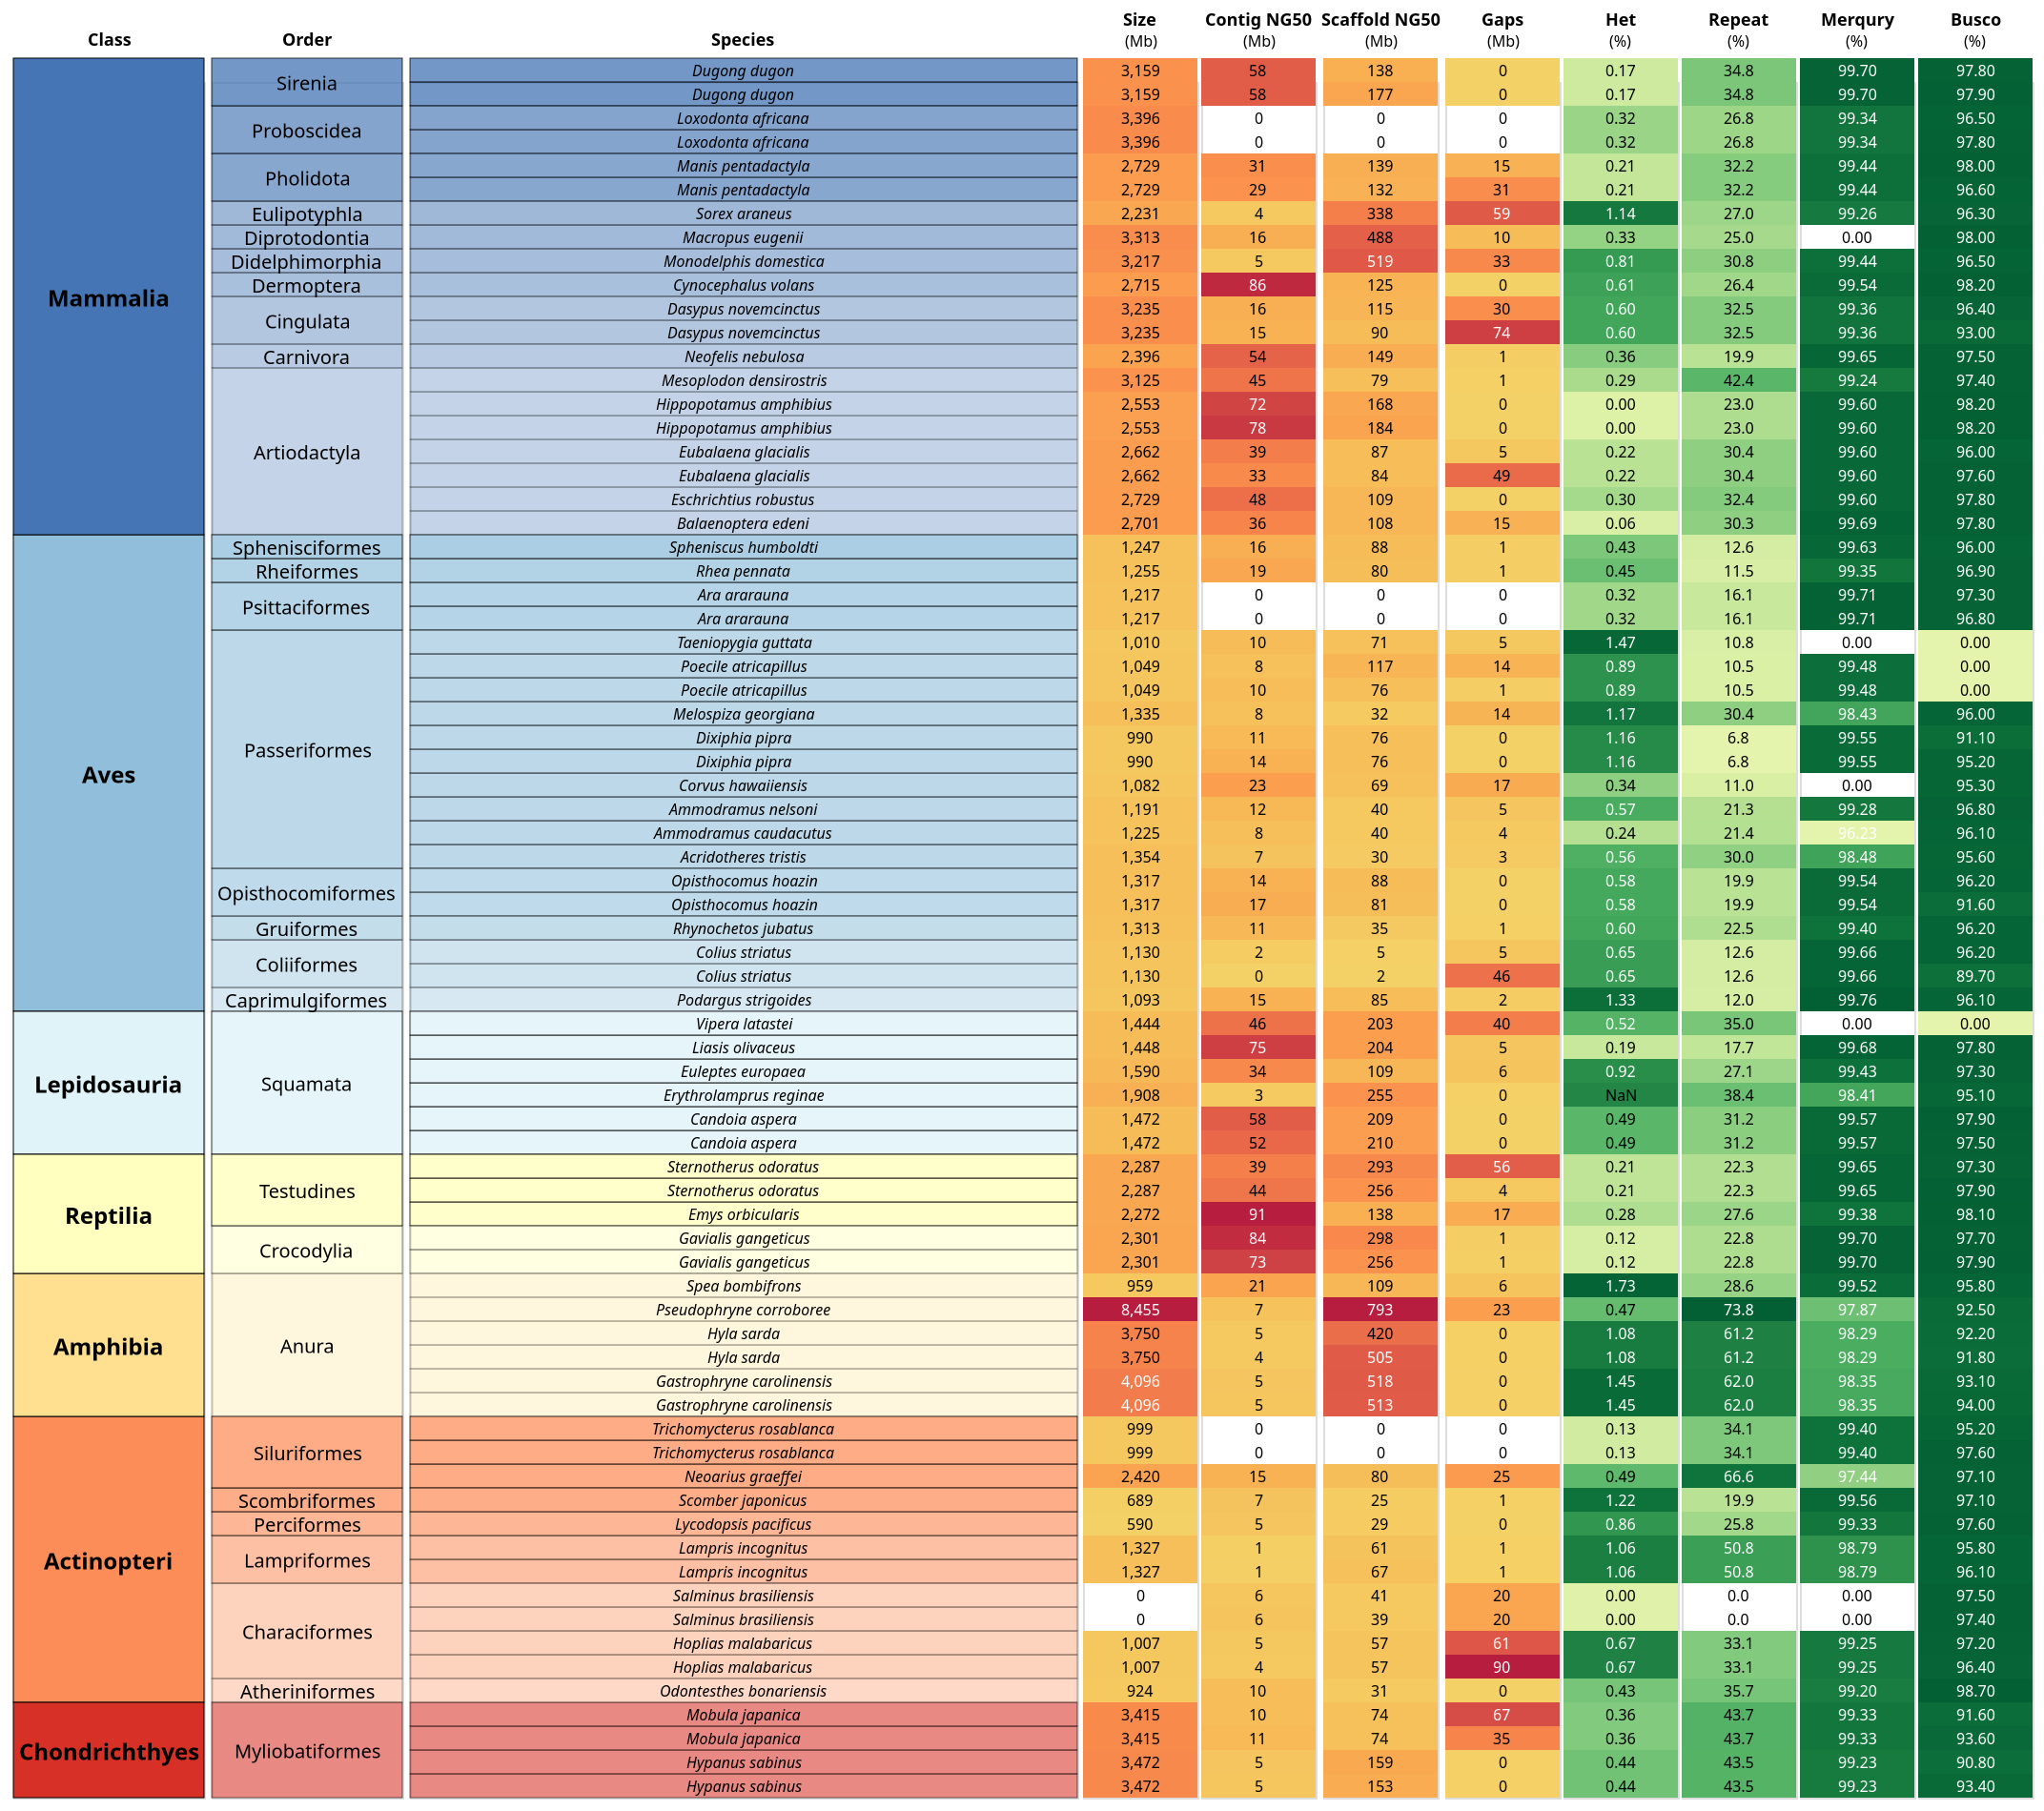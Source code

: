 {"config": {"view": {"continuousWidth": 400, "continuousHeight": 300}, "concat": {"spacing": 0}, "title": {"fontSize": 9, "subtitleFontSize": 8}}, "hconcat": [{"layer": [{"mark": {"type": "rect", "opacity": 1, "stroke": "black", "strokeWidth": 0.5}, "encoding": {"color": {"field": "class_", "legend": null, "scale": {"domain": ["Chondrichthyes", "Actinopteri", "Amphibia", "Reptilia", "Lepidosauria", "Aves", "Mammalia"], "range": ["#d73027", "#fc8d59", "#fee090", "#ffffbf", "#e0f3f8", "#91bfdb", "#4575b4"]}, "type": "nominal"}, "y": {"axis": null, "field": "mn", "scale": {"domain": [0, 72], "nice": false}, "type": "quantitative"}, "y2": {"field": "mx"}}, "height": 900, "title": "Class", "width": 100}, {"mark": {"type": "text", "align": "center", "baseline": "middle", "color": "black", "dy": -5, "fontSize": 12, "fontWeight": "bold"}, "encoding": {"color": {"value": "black"}, "href": {"field": "link", "type": "nominal"}, "text": {"field": "class_", "type": "nominal"}, "y": {"field": "mid", "type": "quantitative"}, "y2": {"field": "mx"}}, "height": 900, "title": "Class", "transform": [{"calculate": "('https://www.google.com/search?q=' + datum.class_)", "as": "link"}], "width": 100}], "data": {"name": "data-b718130dd25c796f92203ad038ae0a6a"}}, {"layer": [{"mark": {"type": "rect", "opacity": 1, "stroke": "black", "strokeWidth": 0.5}, "encoding": {"color": {"field": "class_", "legend": null, "scale": {"domain": ["Chondrichthyes", "Actinopteri", "Amphibia", "Reptilia", "Lepidosauria", "Aves", "Mammalia"], "range": ["#d73027", "#fc8d59", "#fee090", "#ffffbf", "#e0f3f8", "#91bfdb", "#4575b4"]}, "type": "nominal"}, "opacity": {"field": "order", "legend": null, "type": "nominal"}, "y": {"axis": null, "field": "mn", "scale": {"domain": [0, 72], "nice": false}, "type": "quantitative"}, "y2": {"field": "mx"}}, "height": 900, "title": "Order", "width": 100}, {"mark": {"type": "text", "align": "center", "baseline": "middle", "color": "black", "dy": -5, "fontSize": 10}, "encoding": {"color": {"value": "black"}, "href": {"field": "link", "type": "nominal"}, "opacity": {"value": 1}, "text": {"field": "order", "type": "nominal"}, "y": {"field": "mid", "type": "quantitative"}, "y2": {"field": "mx"}}, "height": 900, "title": "Order", "transform": [{"calculate": "('https://www.google.com/search?q=' + datum.order)", "as": "link"}], "width": 100}], "data": {"name": "data-6fca83ff158e93152da01a2fca35d624"}}, {"layer": [{"mark": {"type": "rect", "opacity": 1, "stroke": "black", "strokeWidth": 0.5}, "encoding": {"color": {"field": "class_", "legend": null, "scale": {"domain": ["Chondrichthyes", "Actinopteri", "Amphibia", "Reptilia", "Lepidosauria", "Aves", "Mammalia"], "range": ["#d73027", "#fc8d59", "#fee090", "#ffffbf", "#e0f3f8", "#91bfdb", "#4575b4"]}, "type": "nominal"}, "opacity": {"field": "order", "legend": null, "type": "nominal"}, "y": {"axis": null, "field": "mn", "scale": {"domain": [0, 72], "nice": false}, "type": "quantitative"}, "y2": {"field": "mx"}}, "height": 900, "title": "Species", "width": 350}, {"mark": {"type": "text", "align": "center", "baseline": "middle", "color": "black", "dy": -5, "fontSize": 8, "fontStyle": "italic"}, "encoding": {"color": {"condition": {"value": "black", "test": "(datum['class_'] === 'Mammalia')"}, "value": "black"}, "href": {"field": "link", "type": "nominal"}, "opacity": {"value": 1}, "text": {"field": "species", "type": "nominal"}, "y": {"field": "mid", "type": "quantitative"}, "y2": {"field": "mx"}}, "height": 900, "title": "Species", "transform": [{"calculate": "('https://genomeark.github.io/genomeark-all/' + datum.sp)", "as": "link"}], "width": 350}], "data": {"name": "data-69f21ab1ee260f6fad2a5fa026a256e2"}}, {"hconcat": [{"layer": [{"mark": "rect", "encoding": {"color": {"field": "size", "legend": null, "scale": {"scheme": "goldred"}, "type": "quantitative"}, "y": {"axis": null, "field": "mn", "scale": {"domain": [0, 72], "nice": false}, "type": "quantitative"}, "y2": {"field": "mx"}}, "height": 900, "title": {"text": "Size", "subtitle": "(Mb)"}, "width": 60}, {"mark": {"type": "text", "align": "center", "baseline": "middle", "color": "black", "dy": -5, "fontSize": 8}, "encoding": {"color": {"condition": {"value": "white", "test": "(datum['size'] > 4000)"}, "value": "black"}, "opacity": {"value": 1}, "text": {"field": "size", "format": ",.0f", "type": "quantitative"}, "y": {"field": "mn", "type": "quantitative"}, "y2": {"field": "mx"}}, "height": 900, "title": {"text": "Size", "subtitle": "(Mb)"}, "width": 60}]}, {"layer": [{"mark": "rect", "encoding": {"color": {"field": "c_ng50", "legend": null, "scale": {"scheme": "goldred"}, "type": "quantitative"}, "y": {"axis": null, "field": "mn", "scale": {"domain": [0, 72], "nice": false}, "type": "quantitative"}, "y2": {"field": "mx"}}, "height": 900, "title": {"text": "Contig NG50", "subtitle": "(Mb)"}, "width": 60}, {"mark": {"type": "text", "align": "center", "baseline": "middle", "color": "black", "dy": -5, "fontSize": 8}, "encoding": {"color": {"condition": {"value": "white", "test": "(datum['c_ng50'] > 60)"}, "value": "black"}, "opacity": {"value": 1}, "text": {"field": "c_ng50", "format": ",.0f", "type": "quantitative"}, "y": {"field": "mn", "type": "quantitative"}, "y2": {"field": "mx"}}, "height": 900, "title": {"text": "Contig NG50", "subtitle": "(Mb)"}, "width": 60}]}, {"layer": [{"mark": "rect", "encoding": {"color": {"field": "s_ng50", "legend": null, "scale": {"scheme": "goldred"}, "type": "quantitative"}, "y": {"axis": null, "field": "mn", "scale": {"domain": [0, 72], "nice": false}, "type": "quantitative"}, "y2": {"field": "mx"}}, "height": 900, "title": {"text": "Scaffold NG50", "subtitle": "(Mb)"}, "width": 60}, {"mark": {"type": "text", "align": "center", "baseline": "middle", "color": "black", "dy": -5, "fontSize": 8}, "encoding": {"color": {"condition": {"value": "white", "test": "(datum['s_ng50'] > 500)"}, "value": "black"}, "opacity": {"value": 1}, "text": {"field": "s_ng50", "format": ",.0f", "type": "quantitative"}, "y": {"field": "mn", "type": "quantitative"}, "y2": {"field": "mx"}}, "height": 900, "title": {"text": "Scaffold NG50", "subtitle": "(Mb)"}, "width": 60}]}, {"layer": [{"mark": "rect", "encoding": {"color": {"field": "sGap", "legend": null, "scale": {"scheme": "goldred"}, "type": "quantitative"}, "y": {"axis": null, "field": "mn", "scale": {"domain": [0, 72], "nice": false}, "type": "quantitative"}, "y2": {"field": "mx"}}, "height": 900, "title": {"text": "Gaps", "subtitle": "(Mb)"}, "width": 60}, {"mark": {"type": "text", "align": "center", "baseline": "middle", "color": "black", "dy": -5, "fontSize": 8}, "encoding": {"color": {"condition": {"value": "white", "test": "(datum['sGap'] > 50)"}, "value": "black"}, "opacity": {"value": 1}, "text": {"field": "sGap", "format": ",.0f", "type": "quantitative"}, "y": {"field": "mn", "type": "quantitative"}, "y2": {"field": "mx"}}, "height": 900, "title": {"text": "Gaps", "subtitle": "(Mb)"}, "width": 60}]}, {"layer": [{"mark": "rect", "encoding": {"color": {"field": "het", "legend": null, "scale": {"scheme": "yellowgreen"}, "type": "nominal"}, "y": {"axis": null, "field": "mn", "scale": {"domain": [0, 72], "nice": false}, "type": "quantitative"}, "y2": {"field": "mx"}}, "height": 900, "title": {"text": "Het", "subtitle": "(%)"}, "width": 60}, {"mark": {"type": "text", "align": "center", "baseline": "middle", "color": "black", "dy": -5, "fontSize": 8}, "encoding": {"color": {"condition": {"value": "white", "test": "(datum['het'] > 0.5)"}, "value": "black"}, "opacity": {"value": 1}, "text": {"field": "het", "format": ",.2f", "type": "nominal"}, "y": {"field": "mn", "type": "quantitative"}, "y2": {"field": "mx"}}, "height": 900, "title": {"text": "Het", "subtitle": "(%)"}, "width": 60}]}, {"layer": [{"mark": "rect", "encoding": {"color": {"field": "rep", "legend": null, "scale": {"scheme": "yellowgreen"}, "type": "quantitative"}, "y": {"axis": null, "field": "mn", "scale": {"domain": [0, 72], "nice": false}, "type": "quantitative"}, "y2": {"field": "mx"}}, "height": 900, "title": {"text": "Repeat", "subtitle": "(%)"}, "width": 60}, {"mark": {"type": "text", "align": "center", "baseline": "middle", "color": "black", "dy": -5, "fontSize": 8}, "encoding": {"color": {"condition": {"value": "white", "test": "(datum['rep'] > 50)"}, "value": "black"}, "opacity": {"value": 1}, "text": {"field": "rep", "format": ",.1f", "type": "quantitative"}, "y": {"field": "mn", "type": "quantitative"}, "y2": {"field": "mx"}}, "height": 900, "title": {"text": "Repeat", "subtitle": "(%)"}, "width": 60}]}, {"layer": [{"mark": "rect", "encoding": {"color": {"field": "merqComp", "legend": null, "scale": {"scheme": "yellowgreen"}, "type": "quantitative"}, "y": {"axis": null, "field": "mn", "scale": {"domain": [0, 72], "nice": false}, "type": "quantitative"}, "y2": {"field": "mx"}}, "height": 900, "title": {"text": "Merqury", "subtitle": "(%)"}, "width": 60}, {"mark": {"type": "text", "align": "center", "baseline": "middle", "color": "black", "dy": -5, "fontSize": 8}, "encoding": {"color": {"condition": {"value": "white", "test": "(datum['merqComp'] > 50)"}, "value": "black"}, "opacity": {"value": 1}, "text": {"field": "merqComp", "format": ",.2f", "type": "quantitative"}, "y": {"field": "mn", "type": "quantitative"}, "y2": {"field": "mx"}}, "height": 900, "title": {"text": "Merqury", "subtitle": "(%)"}, "width": 60}]}, {"layer": [{"mark": "rect", "encoding": {"color": {"field": "buscoComp", "legend": null, "scale": {"scheme": "yellowgreen"}, "type": "quantitative"}, "y": {"axis": null, "field": "mn", "scale": {"domain": [0, 72], "nice": false}, "type": "quantitative"}, "y2": {"field": "mx"}}, "height": 900, "title": {"text": "Busco", "subtitle": "(%)"}, "width": 60}, {"mark": {"type": "text", "align": "center", "baseline": "middle", "color": "black", "dy": -5, "fontSize": 8}, "encoding": {"color": {"condition": {"value": "white", "test": "(datum['buscoComp'] > 50)"}, "value": "black"}, "opacity": {"value": 1}, "text": {"field": "buscoComp", "format": ",.2f", "type": "quantitative"}, "y": {"field": "mn", "type": "quantitative"}, "y2": {"field": "mx"}}, "height": 900, "title": {"text": "Busco", "subtitle": "(%)"}, "width": 60}]}], "data": {"name": "data-69f21ab1ee260f6fad2a5fa026a256e2"}}], "$schema": "https://vega.github.io/schema/vega-lite/v4.17.0.json", "datasets": {"data-b718130dd25c796f92203ad038ae0a6a": [{"class_": "Actinopteri", "mn": 4, "mx": 16, "mid": 9.5}, {"class_": "Amphibia", "mn": 16, "mx": 22, "mid": 18.5}, {"class_": "Aves", "mn": 33, "mx": 53, "mid": 42.5}, {"class_": "Chondrichthyes", "mn": 0, "mx": 4, "mid": 1.5}, {"class_": "Lepidosauria", "mn": 27, "mx": 33, "mid": 29.5}, {"class_": "Mammalia", "mn": 53, "mx": 73, "mid": 62.5}, {"class_": "Reptilia", "mn": 22, "mx": 27, "mid": 24.0}], "data-6fca83ff158e93152da01a2fca35d624": [{"order": "Anura", "mn": 16, "mx": 22, "mid": 18.5, "class_": "Amphibia"}, {"order": "Artiodactyla", "mn": 53, "mx": 60, "mid": 56.0, "class_": "Mammalia"}, {"order": "Atheriniformes", "mn": 4, "mx": 5, "mid": 4.0, "class_": "Actinopteri"}, {"order": "Caprimulgiformes", "mn": 33, "mx": 34, "mid": 33.0, "class_": "Aves"}, {"order": "Carnivora", "mn": 60, "mx": 61, "mid": 60.0, "class_": "Mammalia"}, {"order": "Characiformes", "mn": 5, "mx": 9, "mid": 6.5, "class_": "Actinopteri"}, {"order": "Cingulata", "mn": 61, "mx": 63, "mid": 61.5, "class_": "Mammalia"}, {"order": "Coliiformes", "mn": 34, "mx": 36, "mid": 34.5, "class_": "Aves"}, {"order": "Crocodylia", "mn": 22, "mx": 24, "mid": 22.5, "class_": "Reptilia"}, {"order": "Dermoptera", "mn": 63, "mx": 64, "mid": 63.0, "class_": "Mammalia"}, {"order": "Didelphimorphia", "mn": 64, "mx": 65, "mid": 64.0, "class_": "Mammalia"}, {"order": "Diprotodontia", "mn": 65, "mx": 66, "mid": 65.0, "class_": "Mammalia"}, {"order": "Eulipotyphla", "mn": 66, "mx": 67, "mid": 66.0, "class_": "Mammalia"}, {"order": "Gruiformes", "mn": 36, "mx": 37, "mid": 36.0, "class_": "Aves"}, {"order": "Lampriformes", "mn": 9, "mx": 11, "mid": 9.5, "class_": "Actinopteri"}, {"order": "Myliobatiformes", "mn": 0, "mx": 4, "mid": 1.5, "class_": "Chondrichthyes"}, {"order": "Opisthocomiformes", "mn": 37, "mx": 39, "mid": 37.5, "class_": "Aves"}, {"order": "Passeriformes", "mn": 39, "mx": 49, "mid": 43.5, "class_": "Aves"}, {"order": "Perciformes", "mn": 11, "mx": 12, "mid": 11.0, "class_": "Actinopteri"}, {"order": "Pholidota", "mn": 67, "mx": 69, "mid": 67.5, "class_": "Mammalia"}, {"order": "Proboscidea", "mn": 69, "mx": 71, "mid": 69.5, "class_": "Mammalia"}, {"order": "Psittaciformes", "mn": 49, "mx": 51, "mid": 49.5, "class_": "Aves"}, {"order": "Rheiformes", "mn": 51, "mx": 52, "mid": 51.0, "class_": "Aves"}, {"order": "Scombriformes", "mn": 12, "mx": 13, "mid": 12.0, "class_": "Actinopteri"}, {"order": "Siluriformes", "mn": 13, "mx": 16, "mid": 14.0, "class_": "Actinopteri"}, {"order": "Sirenia", "mn": 71, "mx": 73, "mid": 71.5, "class_": "Mammalia"}, {"order": "Sphenisciformes", "mn": 52, "mx": 53, "mid": 52.0, "class_": "Aves"}, {"order": "Squamata", "mn": 27, "mx": 33, "mid": 29.5, "class_": "Lepidosauria"}, {"order": "Testudines", "mn": 24, "mx": 27, "mid": 25.0, "class_": "Reptilia"}], "data-69f21ab1ee260f6fad2a5fa026a256e2": [{"NCBI Species": "Acridotheres tristis", "Assembly version": "hap1", "sp": "Acridotheres_tristis", "mn": 39, "mx": 40, "mid": 39.0, "species": "Acridotheres tristis", "class_": "Aves", "order": "Passeriformes", "size": 1354.313347, "het": 0.558, "rep": 30.0, "s_ng50": 29.697385, "c_ng50": 6.53036, "sGap": 3.114772, "merqComp": 98.4755, "buscoComp": 95.6}, {"NCBI Species": "Ammodramus caudacutus", "Assembly version": "hap1", "sp": "Ammodramus_caudacutus", "mn": 40, "mx": 41, "mid": 40.0, "species": "Ammodramus caudacutus", "class_": "Aves", "order": "Passeriformes", "size": 1225.461744, "het": 0.236, "rep": 21.4, "s_ng50": 39.973966, "c_ng50": 8.43839, "sGap": 4.089548, "merqComp": 96.2272, "buscoComp": 96.1}, {"NCBI Species": "Ammodramus nelsoni", "Assembly version": "hap1", "sp": "Ammospiza_nelsoni", "mn": 41, "mx": 42, "mid": 41.0, "species": "Ammodramus nelsoni", "class_": "Aves", "order": "Passeriformes", "size": 1190.976425, "het": 0.571, "rep": 21.3, "s_ng50": 40.15902, "c_ng50": 12.036358, "sGap": 5.142283, "merqComp": 99.2819, "buscoComp": 96.8}, {"NCBI Species": "Ara ararauna", "Assembly version": "hap1", "sp": "Ara_ararauna", "mn": 49, "mx": 50, "mid": 49.0, "species": "Ara ararauna", "class_": "Aves", "order": "Psittaciformes", "size": 1216.579398, "het": 0.316, "rep": 16.1, "s_ng50": null, "c_ng50": null, "sGap": null, "merqComp": 99.7124, "buscoComp": 96.8}, {"NCBI Species": "Ara ararauna", "Assembly version": "hap2", "sp": "Ara_ararauna", "mn": 50, "mx": 51, "mid": 50.0, "species": "Ara ararauna", "class_": "Aves", "order": "Psittaciformes", "size": 1216.579398, "het": 0.316, "rep": 16.1, "s_ng50": null, "c_ng50": null, "sGap": null, "merqComp": 99.7124, "buscoComp": 97.3}, {"NCBI Species": "Balaenoptera edeni", "Assembly version": "hap2", "sp": "Balaenoptera_ricei", "mn": 53, "mx": 54, "mid": 53.0, "species": "Balaenoptera edeni", "class_": "Mammalia", "order": "Artiodactyla", "size": 2700.742385, "het": 0.0628, "rep": 30.3, "s_ng50": 108.195663, "c_ng50": 35.550969, "sGap": 14.987903, "merqComp": 99.6886, "buscoComp": 97.8}, {"NCBI Species": "Candoia aspera", "Assembly version": "hap1", "sp": "Candoia_aspera", "mn": 27, "mx": 28, "mid": 27.0, "species": "Candoia aspera", "class_": "Lepidosauria", "order": "Squamata", "size": 1472.456021, "het": 0.491, "rep": 31.2, "s_ng50": 209.78444, "c_ng50": 51.781456, "sGap": 0.0198, "merqComp": 99.5667, "buscoComp": 97.5}, {"NCBI Species": "Candoia aspera", "Assembly version": "hap2", "sp": "Candoia_aspera", "mn": 28, "mx": 29, "mid": 28.0, "species": "Candoia aspera", "class_": "Lepidosauria", "order": "Squamata", "size": 1472.456021, "het": 0.491, "rep": 31.2, "s_ng50": 209.252319, "c_ng50": 57.569195, "sGap": 0.0188, "merqComp": 99.5667, "buscoComp": 97.9}, {"NCBI Species": "Colius striatus", "Assembly version": "hap1", "sp": "Colius_striatus", "mn": 34, "mx": 35, "mid": 34.0, "species": "Colius striatus", "class_": "Aves", "order": "Coliiformes", "size": 1130.197506, "het": 0.646, "rep": 12.6, "s_ng50": 2.465505, "c_ng50": 0.0, "sGap": 46.183434, "merqComp": 99.6648, "buscoComp": 89.7}, {"NCBI Species": "Colius striatus", "Assembly version": "hap2", "sp": "Colius_striatus", "mn": 35, "mx": 36, "mid": 35.0, "species": "Colius striatus", "class_": "Aves", "order": "Coliiformes", "size": 1130.197506, "het": 0.646, "rep": 12.6, "s_ng50": 5.445007, "c_ng50": 2.47792, "sGap": 5.486305, "merqComp": 99.6648, "buscoComp": 96.2}, {"NCBI Species": "Corvus hawaiiensis", "Assembly version": "hap1", "sp": "Corvus_hawaiiensis", "mn": 42, "mx": 43, "mid": 42.0, "species": "Corvus hawaiiensis", "class_": "Aves", "order": "Passeriformes", "size": 1081.864808, "het": 0.34399, "rep": 10.9934, "s_ng50": 68.800448, "c_ng50": 23.113903, "sGap": 17.498309, "merqComp": null, "buscoComp": 95.3}, {"NCBI Species": "Cynocephalus volans", "Assembly version": "hap1", "sp": "Cynocephalus_volans", "mn": 63, "mx": 64, "mid": 63.0, "species": "Cynocephalus volans", "class_": "Mammalia", "order": "Dermoptera", "size": 2715.040762, "het": 0.611, "rep": 26.4, "s_ng50": 124.894351, "c_ng50": 85.957123, "sGap": 0.017, "merqComp": 99.5442, "buscoComp": 98.2}, {"NCBI Species": "Dasypus novemcinctus", "Assembly version": "hap1", "sp": "Dasypus_novemcinctus", "mn": 61, "mx": 62, "mid": 61.0, "species": "Dasypus novemcinctus", "class_": "Mammalia", "order": "Cingulata", "size": 3235.269131, "het": 0.602, "rep": 32.5, "s_ng50": 89.685286, "c_ng50": 14.5185, "sGap": 73.679866, "merqComp": 99.3557, "buscoComp": 93.0}, {"NCBI Species": "Dasypus novemcinctus", "Assembly version": "hap2", "sp": "Dasypus_novemcinctus", "mn": 62, "mx": 63, "mid": 62.0, "species": "Dasypus novemcinctus", "class_": "Mammalia", "order": "Cingulata", "size": 3235.269131, "het": 0.602, "rep": 32.5, "s_ng50": 115.106639, "c_ng50": 15.877795, "sGap": 30.434832, "merqComp": 99.3557, "buscoComp": 96.4}, {"NCBI Species": "Dixiphia pipra", "Assembly version": "hap1", "sp": "Dixiphia_pipra", "mn": 43, "mx": 44, "mid": 43.0, "species": "Dixiphia pipra", "class_": "Aves", "order": "Passeriformes", "size": 989.883326, "het": 1.16, "rep": 6.8, "s_ng50": 75.758576, "c_ng50": 14.46418, "sGap": 0.0534, "merqComp": 99.5519, "buscoComp": 95.2}, {"NCBI Species": "Dixiphia pipra", "Assembly version": "hap2", "sp": "Dixiphia_pipra", "mn": 44, "mx": 45, "mid": 44.0, "species": "Dixiphia pipra", "class_": "Aves", "order": "Passeriformes", "size": 989.883326, "het": 1.16, "rep": 6.8, "s_ng50": 75.60774, "c_ng50": 11.166331, "sGap": 0.0614, "merqComp": 99.5519, "buscoComp": 91.1}, {"NCBI Species": "Dugong dugon", "Assembly version": "hap1", "sp": "Dugong_dugon", "mn": 71, "mx": 72, "mid": 71.0, "species": "Dugong dugon", "class_": "Mammalia", "order": "Sirenia", "size": 3158.605109, "het": 0.17, "rep": 34.8, "s_ng50": 177.379183, "c_ng50": 57.632671, "sGap": 0.0158, "merqComp": 99.7025, "buscoComp": 97.9}, {"NCBI Species": "Dugong dugon", "Assembly version": "hap2", "sp": "Dugong_dugon", "mn": 72, "mx": 73, "mid": 72.0, "species": "Dugong dugon", "class_": "Mammalia", "order": "Sirenia", "size": 3158.605109, "het": 0.17, "rep": 34.8, "s_ng50": 138.031769, "c_ng50": 57.883746, "sGap": 0.0176, "merqComp": 99.7025, "buscoComp": 97.8}, {"NCBI Species": "Emys orbicularis", "Assembly version": "hap1", "sp": "Emys_orbicularis", "mn": 24, "mx": 25, "mid": 24.0, "species": "Emys orbicularis", "class_": "Reptilia", "order": "Testudines", "size": 2271.648625, "het": 0.279, "rep": 27.6, "s_ng50": 137.743343, "c_ng50": 91.255289, "sGap": 16.997162, "merqComp": 99.3827, "buscoComp": 98.1}, {"NCBI Species": "Erythrolamprus reginae", "Assembly version": "hap2", "sp": "Erythrolamprus_reginae", "mn": 29, "mx": 30, "mid": 29.0, "species": "Erythrolamprus reginae", "class_": "Lepidosauria", "order": "Squamata", "size": 1908.066061, "het": "3.74,0.422", "rep": 38.4, "s_ng50": 255.449344, "c_ng50": 3.202651, "sGap": 0.268, "merqComp": 98.4141, "buscoComp": 95.1}, {"NCBI Species": "Eschrichtius robustus", "Assembly version": "hap1", "sp": "Eschrichtius_robustus", "mn": 54, "mx": 55, "mid": 54.0, "species": "Eschrichtius robustus", "class_": "Mammalia", "order": "Artiodactyla", "size": 2729.218268, "het": 0.3008, "rep": 32.4, "s_ng50": 108.759401, "c_ng50": 47.844248, "sGap": 0.0124, "merqComp": 99.5986, "buscoComp": 97.8}, {"NCBI Species": "Eubalaena glacialis", "Assembly version": "hap1", "sp": "Eubalaena_glacialis", "mn": 55, "mx": 56, "mid": 55.0, "species": "Eubalaena glacialis", "class_": "Mammalia", "order": "Artiodactyla", "size": 2661.810066, "het": 0.222, "rep": 30.4, "s_ng50": 84.363911, "c_ng50": 33.139823, "sGap": 49.090235, "merqComp": 99.5983, "buscoComp": 97.6}, {"NCBI Species": "Eubalaena glacialis", "Assembly version": "hap2", "sp": "Eubalaena_glacialis", "mn": 56, "mx": 57, "mid": 56.0, "species": "Eubalaena glacialis", "class_": "Mammalia", "order": "Artiodactyla", "size": 2661.810066, "het": 0.222, "rep": 30.4, "s_ng50": 86.797429, "c_ng50": 39.169611, "sGap": 4.807717, "merqComp": 99.5983, "buscoComp": 96.0}, {"NCBI Species": "Euleptes europaea", "Assembly version": "hap2", "sp": "Euleptes_europaea", "mn": 30, "mx": 31, "mid": 30.0, "species": "Euleptes europaea", "class_": "Lepidosauria", "order": "Squamata", "size": 1589.842322, "het": 0.916, "rep": 27.1, "s_ng50": 109.232959, "c_ng50": 33.587463, "sGap": 6.250745, "merqComp": 99.4297, "buscoComp": 97.3}, {"NCBI Species": "Gastrophryne carolinensis", "Assembly version": "hap1", "sp": "Gastrophryne_carolinensis", "mn": 16, "mx": 17, "mid": 16.0, "species": "Gastrophryne carolinensis", "class_": "Amphibia", "order": "Anura", "size": 4095.803536, "het": 1.45, "rep": 62.0, "s_ng50": 513.356448, "c_ng50": 5.281947, "sGap": 0.3246, "merqComp": 98.3472, "buscoComp": 94.0}, {"NCBI Species": "Gastrophryne carolinensis", "Assembly version": "hap2", "sp": "Gastrophryne_carolinensis", "mn": 17, "mx": 18, "mid": 17.0, "species": "Gastrophryne carolinensis", "class_": "Amphibia", "order": "Anura", "size": 4095.803536, "het": 1.45, "rep": 62.0, "s_ng50": 517.518214, "c_ng50": 5.065, "sGap": 0.3278, "merqComp": 98.3472, "buscoComp": 93.1}, {"NCBI Species": "Gavialis gangeticus", "Assembly version": "hap1", "sp": "Gavialis_gangeticus", "mn": 22, "mx": 23, "mid": 22.0, "species": "Gavialis gangeticus", "class_": "Reptilia", "order": "Crocodylia", "size": 2301.125167, "het": 0.115, "rep": 22.8, "s_ng50": 255.848931, "c_ng50": 73.46118, "sGap": 1.123892, "merqComp": 99.6993, "buscoComp": 97.9}, {"NCBI Species": "Gavialis gangeticus", "Assembly version": "hap2", "sp": "Gavialis_gangeticus", "mn": 23, "mx": 24, "mid": 23.0, "species": "Gavialis gangeticus", "class_": "Reptilia", "order": "Crocodylia", "size": 2301.125167, "het": 0.115, "rep": 22.8, "s_ng50": 298.315767, "c_ng50": 84.23512, "sGap": 1.257318, "merqComp": 99.6993, "buscoComp": 97.7}, {"NCBI Species": "Hippopotamus amphibius", "Assembly version": "hap1", "sp": "Hippopotamus_amphibius", "mn": 57, "mx": 58, "mid": 57.0, "species": "Hippopotamus amphibius", "class_": "Mammalia", "order": "Artiodactyla", "size": 2552.797209, "het": 0.001, "rep": 23.0, "s_ng50": 184.162729, "c_ng50": 77.761737, "sGap": 0.0166, "merqComp": 99.6031, "buscoComp": 98.2}, {"NCBI Species": "Hippopotamus amphibius", "Assembly version": "hap2", "sp": "Hippopotamus_amphibius", "mn": 58, "mx": 59, "mid": 58.0, "species": "Hippopotamus amphibius", "class_": "Mammalia", "order": "Artiodactyla", "size": 2552.797209, "het": 0.001, "rep": 23.0, "s_ng50": 168.269428, "c_ng50": 72.137584, "sGap": 0.0168, "merqComp": 99.6031, "buscoComp": 98.2}, {"NCBI Species": "Hoplias malabaricus", "Assembly version": "hap1", "sp": "Hoplias_malabaricus", "mn": 5, "mx": 6, "mid": 5.0, "species": "Hoplias malabaricus", "class_": "Actinopteri", "order": "Characiformes", "size": 1006.60632, "het": 0.668, "rep": 33.1, "s_ng50": 56.848262, "c_ng50": 4.154888, "sGap": 90.162902, "merqComp": 99.2539, "buscoComp": 96.4}, {"NCBI Species": "Hoplias malabaricus", "Assembly version": "hap2", "sp": "Hoplias_malabaricus", "mn": 6, "mx": 7, "mid": 6.0, "species": "Hoplias malabaricus", "class_": "Actinopteri", "order": "Characiformes", "size": 1006.60632, "het": 0.668, "rep": 33.1, "s_ng50": 57.282699, "c_ng50": 4.69629, "sGap": 61.028905, "merqComp": 99.2539, "buscoComp": 97.2}, {"NCBI Species": "Hyla sarda", "Assembly version": "hap1", "sp": "Hyla_sarda", "mn": 18, "mx": 19, "mid": 18.0, "species": "Hyla sarda", "class_": "Amphibia", "order": "Anura", "size": 3749.586442, "het": 1.08, "rep": 61.2, "s_ng50": 505.300156, "c_ng50": 4.426236, "sGap": 0.4422, "merqComp": 98.2942, "buscoComp": 91.8}, {"NCBI Species": "Hyla sarda", "Assembly version": "hap2", "sp": "Hyla_sarda", "mn": 19, "mx": 20, "mid": 19.0, "species": "Hyla sarda", "class_": "Amphibia", "order": "Anura", "size": 3749.586442, "het": 1.08, "rep": 61.2, "s_ng50": 419.944051, "c_ng50": 4.51617, "sGap": 0.4188, "merqComp": 98.2942, "buscoComp": 92.2}, {"NCBI Species": "Hypanus sabinus", "Assembly version": "hap1", "sp": "Hypanus_sabinus", "mn": 0, "mx": 1, "mid": 0.0, "species": "Hypanus sabinus", "class_": "Chondrichthyes", "order": "Myliobatiformes", "size": 3472.076753, "het": 0.441, "rep": 43.5, "s_ng50": 153.447554, "c_ng50": 5.354043, "sGap": 0.3148, "merqComp": 99.235, "buscoComp": 93.4}, {"NCBI Species": "Hypanus sabinus", "Assembly version": "hap2", "sp": "Hypanus_sabinus", "mn": 1, "mx": 2, "mid": 1.0, "species": "Hypanus sabinus", "class_": "Chondrichthyes", "order": "Myliobatiformes", "size": 3472.076753, "het": 0.441, "rep": 43.5, "s_ng50": 158.616492, "c_ng50": 5.177429, "sGap": 0.314, "merqComp": 99.235, "buscoComp": 90.8}, {"NCBI Species": "Lampris incognitus", "Assembly version": "hap1", "sp": "Lampris_incognitus", "mn": 9, "mx": 10, "mid": 9.0, "species": "Lampris incognitus", "class_": "Actinopteri", "order": "Lampriformes", "size": 1326.736238, "het": 1.06, "rep": 50.8, "s_ng50": 67.430497, "c_ng50": 1.003085, "sGap": 0.6238, "merqComp": 98.7861, "buscoComp": 96.1}, {"NCBI Species": "Lampris incognitus", "Assembly version": "hap2", "sp": "Lampris_incognitus", "mn": 10, "mx": 11, "mid": 10.0, "species": "Lampris incognitus", "class_": "Actinopteri", "order": "Lampriformes", "size": 1326.736238, "het": 1.06, "rep": 50.8, "s_ng50": 61.460152, "c_ng50": 1.086565, "sGap": 0.6098, "merqComp": 98.7861, "buscoComp": 95.8}, {"NCBI Species": "Liasis olivaceus", "Assembly version": "hap2", "sp": "Liasis_olivaceus", "mn": 31, "mx": 32, "mid": 31.0, "species": "Liasis olivaceus", "class_": "Lepidosauria", "order": "Squamata", "size": 1447.634414, "het": 0.186, "rep": 17.7, "s_ng50": 203.536677, "c_ng50": 74.672673, "sGap": 5.064312, "merqComp": 99.6849, "buscoComp": 97.8}, {"NCBI Species": "Loxodonta africana", "Assembly version": "hap1", "sp": "Loxodonta_africana", "mn": 69, "mx": 70, "mid": 69.0, "species": "Loxodonta africana", "class_": "Mammalia", "order": "Proboscidea", "size": 3396.034559, "het": 0.32, "rep": 26.8, "s_ng50": null, "c_ng50": null, "sGap": null, "merqComp": 99.3362, "buscoComp": 97.8}, {"NCBI Species": "Loxodonta africana", "Assembly version": "hap2", "sp": "Loxodonta_africana", "mn": 70, "mx": 71, "mid": 70.0, "species": "Loxodonta africana", "class_": "Mammalia", "order": "Proboscidea", "size": 3396.034559, "het": 0.32, "rep": 26.8, "s_ng50": null, "c_ng50": null, "sGap": null, "merqComp": 99.3362, "buscoComp": 96.5}, {"NCBI Species": "Lycodopsis pacificus", "Assembly version": "hap2", "sp": "Lycodopsis_pacificus", "mn": 11, "mx": 12, "mid": 11.0, "species": "Lycodopsis pacificus", "class_": "Actinopteri", "order": "Perciformes", "size": 590.402093, "het": 0.863, "rep": 25.8, "s_ng50": 28.913003, "c_ng50": 5.238746, "sGap": 0.0686, "merqComp": 99.3278, "buscoComp": 97.6}, {"NCBI Species": "Macropus eugenii", "Assembly version": "hap1", "sp": "Macropus_eugenii", "mn": 65, "mx": 66, "mid": 65.0, "species": "Macropus eugenii", "class_": "Mammalia", "order": "Diprotodontia", "size": 3312.89293, "het": 0.33294, "rep": 25.03798, "s_ng50": 488.036699, "c_ng50": 16.260088, "sGap": 10.151481, "merqComp": null, "buscoComp": 98.0}, {"NCBI Species": "Manis pentadactyla", "Assembly version": "hap1", "sp": "Manis_pentadactyla", "mn": 67, "mx": 68, "mid": 67.0, "species": "Manis pentadactyla", "class_": "Mammalia", "order": "Pholidota", "size": 2728.549055, "het": 0.212, "rep": 32.2, "s_ng50": 132.345885, "c_ng50": 28.762677, "sGap": 31.461981, "merqComp": 99.4441, "buscoComp": 96.6}, {"NCBI Species": "Manis pentadactyla", "Assembly version": "hap2", "sp": "Manis_pentadactyla", "mn": 68, "mx": 69, "mid": 68.0, "species": "Manis pentadactyla", "class_": "Mammalia", "order": "Pholidota", "size": 2728.549055, "het": 0.212, "rep": 32.2, "s_ng50": 139.388172, "c_ng50": 31.370214, "sGap": 14.873332, "merqComp": 99.4441, "buscoComp": 98.0}, {"NCBI Species": "Melospiza georgiana", "Assembly version": "hap1", "sp": "Melospiza_georgiana", "mn": 45, "mx": 46, "mid": 45.0, "species": "Melospiza georgiana", "class_": "Aves", "order": "Passeriformes", "size": 1334.824158, "het": 1.17, "rep": 30.4, "s_ng50": 32.012489, "c_ng50": 7.607103, "sGap": 13.526837, "merqComp": 98.434, "buscoComp": 96.0}, {"NCBI Species": "Mesoplodon densirostris", "Assembly version": "hap1", "sp": "Mesoplodon_densirostris", "mn": 59, "mx": 60, "mid": 59.0, "species": "Mesoplodon densirostris", "class_": "Mammalia", "order": "Artiodactyla", "size": 3125.258145, "het": 0.293, "rep": 42.4, "s_ng50": 78.67239, "c_ng50": 45.032744, "sGap": 0.693296, "merqComp": 99.2426, "buscoComp": 97.4}, {"NCBI Species": "Mobula japanica", "Assembly version": "hap1", "sp": "Mobula_giorna", "mn": 2, "mx": 3, "mid": 2.0, "species": "Mobula japanica", "class_": "Chondrichthyes", "order": "Myliobatiformes", "size": 3415.08342, "het": 0.358, "rep": 43.7, "s_ng50": 74.03082, "c_ng50": 11.133045, "sGap": 35.398234, "merqComp": 99.3293, "buscoComp": 93.6}, {"NCBI Species": "Mobula japanica", "Assembly version": "hap2", "sp": "Mobula_giorna", "mn": 3, "mx": 4, "mid": 3.0, "species": "Mobula japanica", "class_": "Chondrichthyes", "order": "Myliobatiformes", "size": 3415.08342, "het": 0.358, "rep": 43.7, "s_ng50": 73.868846, "c_ng50": 9.776081, "sGap": 66.535008, "merqComp": 99.3293, "buscoComp": 91.6}, {"NCBI Species": "Monodelphis domestica", "Assembly version": "hap1", "sp": "Monodelphis_domestica", "mn": 64, "mx": 65, "mid": 64.0, "species": "Monodelphis domestica", "class_": "Mammalia", "order": "Didelphimorphia", "size": 3216.94597, "het": 0.808, "rep": 30.8, "s_ng50": 518.588076, "c_ng50": 4.53615, "sGap": 33.385555, "merqComp": 99.4428, "buscoComp": 96.5}, {"NCBI Species": "Neoarius graeffei", "Assembly version": "hap1", "sp": "Neoarius_graeffei", "mn": 13, "mx": 14, "mid": 13.0, "species": "Neoarius graeffei", "class_": "Actinopteri", "order": "Siluriformes", "size": 2420.249501, "het": 0.489, "rep": 66.6, "s_ng50": 80.184264, "c_ng50": 14.669962, "sGap": 24.860656, "merqComp": 97.4401, "buscoComp": 97.1}, {"NCBI Species": "Neofelis nebulosa", "Assembly version": "hap1", "sp": "Neofelis_nebulosa", "mn": 60, "mx": 61, "mid": 60.0, "species": "Neofelis nebulosa", "class_": "Mammalia", "order": "Carnivora", "size": 2395.992815, "het": 0.356, "rep": 19.9, "s_ng50": 149.006193, "c_ng50": 54.293935, "sGap": 1.357852, "merqComp": 99.646, "buscoComp": 97.5}, {"NCBI Species": "Odontesthes bonariensis", "Assembly version": "hap1", "sp": "Odontesthes_bonariensis", "mn": 4, "mx": 5, "mid": 4.0, "species": "Odontesthes bonariensis", "class_": "Actinopteri", "order": "Atheriniformes", "size": 924.220623, "het": 0.433, "rep": 35.7, "s_ng50": 31.128597, "c_ng50": 9.61037, "sGap": 0.0675, "merqComp": 99.1958, "buscoComp": 98.7}, {"NCBI Species": "Opisthocomus hoazin", "Assembly version": "hap1", "sp": "Opisthocomus_hoazin", "mn": 37, "mx": 38, "mid": 37.0, "species": "Opisthocomus hoazin", "class_": "Aves", "order": "Opisthocomiformes", "size": 1316.591102, "het": 0.576, "rep": 19.9, "s_ng50": 80.946297, "c_ng50": 16.90507, "sGap": 0.039, "merqComp": 99.5423, "buscoComp": 91.6}, {"NCBI Species": "Opisthocomus hoazin", "Assembly version": "hap2", "sp": "Opisthocomus_hoazin", "mn": 38, "mx": 39, "mid": 38.0, "species": "Opisthocomus hoazin", "class_": "Aves", "order": "Opisthocomiformes", "size": 1316.591102, "het": 0.576, "rep": 19.9, "s_ng50": 88.444661, "c_ng50": 14.494732, "sGap": 0.0476, "merqComp": 99.5423, "buscoComp": 96.2}, {"NCBI Species": "Podargus strigoides", "Assembly version": "hap1", "sp": "Podargus_strigoides", "mn": 33, "mx": 34, "mid": 33.0, "species": "Podargus strigoides", "class_": "Aves", "order": "Caprimulgiformes", "size": 1092.727389, "het": 1.33, "rep": 12.0, "s_ng50": 85.230406, "c_ng50": 14.555328, "sGap": 2.220446, "merqComp": 99.7598, "buscoComp": 96.1}, {"NCBI Species": "Poecile atricapillus", "Assembly version": "hap1", "sp": "Poecile_atricapillus", "mn": 46, "mx": 47, "mid": 46.0, "species": "Poecile atricapillus", "class_": "Aves", "order": "Passeriformes", "size": 1049.274508, "het": 0.893, "rep": 10.5, "s_ng50": 76.055826, "c_ng50": 9.624478, "sGap": 1.403275, "merqComp": 99.4799, "buscoComp": 0.0}, {"NCBI Species": "Poecile atricapillus", "Assembly version": "hap2", "sp": "Poecile_atricapillus", "mn": 47, "mx": 48, "mid": 47.0, "species": "Poecile atricapillus", "class_": "Aves", "order": "Passeriformes", "size": 1049.274508, "het": 0.893, "rep": 10.5, "s_ng50": 116.828732, "c_ng50": 8.200554, "sGap": 14.000808, "merqComp": 99.4799, "buscoComp": 0.0}, {"NCBI Species": "Pseudophryne corroboree", "Assembly version": "hap2", "sp": "Pseudophryne_corroboree", "mn": 20, "mx": 21, "mid": 20.0, "species": "Pseudophryne corroboree", "class_": "Amphibia", "order": "Anura", "size": 8455.43838, "het": 0.471, "rep": 73.8, "s_ng50": 792.631323, "c_ng50": 7.166398, "sGap": 22.80747, "merqComp": 97.869, "buscoComp": 92.5}, {"NCBI Species": "Rhea pennata", "Assembly version": "hap1", "sp": "Rhea_pennata", "mn": 51, "mx": 52, "mid": 51.0, "species": "Rhea pennata", "class_": "Aves", "order": "Rheiformes", "size": 1255.251577, "het": 0.445, "rep": 11.5, "s_ng50": 79.541306, "c_ng50": 19.335416, "sGap": 1.447586, "merqComp": 99.3512, "buscoComp": 96.9}, {"NCBI Species": "Rhynochetos jubatus", "Assembly version": "hap1", "sp": "Rhynochetos_jubatus", "mn": 36, "mx": 37, "mid": 36.0, "species": "Rhynochetos jubatus", "class_": "Aves", "order": "Gruiformes", "size": 1312.755001, "het": 0.602, "rep": 22.5, "s_ng50": 34.93808, "c_ng50": 11.475096, "sGap": 0.617785, "merqComp": 99.4027, "buscoComp": 96.2}, {"NCBI Species": "Salminus brasiliensis", "Assembly version": "hap1", "sp": "Salminus_brasiliensis", "mn": 7, "mx": 8, "mid": 7.0, "species": "Salminus brasiliensis", "class_": "Actinopteri", "order": "Characiformes", "size": null, "het": null, "rep": null, "s_ng50": 38.931027, "c_ng50": 6.137245, "sGap": 20.261167, "merqComp": null, "buscoComp": 97.4}, {"NCBI Species": "Salminus brasiliensis", "Assembly version": "hap2", "sp": "Salminus_brasiliensis", "mn": 8, "mx": 9, "mid": 8.0, "species": "Salminus brasiliensis", "class_": "Actinopteri", "order": "Characiformes", "size": null, "het": null, "rep": null, "s_ng50": 40.760635, "c_ng50": 5.878738, "sGap": 20.126488, "merqComp": null, "buscoComp": 97.5}, {"NCBI Species": "Scomber japonicus", "Assembly version": "hap1", "sp": "Scomber_japonicus", "mn": 12, "mx": 13, "mid": 12.0, "species": "Scomber japonicus", "class_": "Actinopteri", "order": "Scombriformes", "size": 688.600335, "het": 1.22, "rep": 19.9, "s_ng50": 25.30709, "c_ng50": 6.643518, "sGap": 0.587, "merqComp": 99.557, "buscoComp": 97.1}, {"NCBI Species": "Sorex araneus", "Assembly version": "hap1", "sp": "Sorex_araneus", "mn": 66, "mx": 67, "mid": 66.0, "species": "Sorex araneus", "class_": "Mammalia", "order": "Eulipotyphla", "size": 2230.886386, "het": 1.13646, "rep": 27.0295, "s_ng50": 338.227856, "c_ng50": 4.32518, "sGap": 58.832604, "merqComp": 99.258, "buscoComp": 96.3}, {"NCBI Species": "Spea bombifrons", "Assembly version": "hap1", "sp": "Spea_bombifrons", "mn": 21, "mx": 22, "mid": 21.0, "species": "Spea bombifrons", "class_": "Amphibia", "order": "Anura", "size": 959.239875, "het": 1.73, "rep": 28.6, "s_ng50": 109.389205, "c_ng50": 21.170366, "sGap": 6.238534, "merqComp": 99.5248, "buscoComp": 95.8}, {"NCBI Species": "Spheniscus humboldti", "Assembly version": "hap1", "sp": "Spheniscus_humboldti", "mn": 52, "mx": 53, "mid": 52.0, "species": "Spheniscus humboldti", "class_": "Aves", "order": "Sphenisciformes", "size": 1246.817591, "het": 0.426, "rep": 12.6, "s_ng50": 88.4601, "c_ng50": 15.775369, "sGap": 1.417505, "merqComp": 99.631, "buscoComp": 96.0}, {"NCBI Species": "Sternotherus odoratus", "Assembly version": "hap1", "sp": "Sternotherus_odoratus", "mn": 25, "mx": 26, "mid": 25.0, "species": "Sternotherus odoratus", "class_": "Reptilia", "order": "Testudines", "size": 2287.458573, "het": 0.214, "rep": 22.3, "s_ng50": 256.319922, "c_ng50": 44.13276, "sGap": 4.475704, "merqComp": 99.6494, "buscoComp": 97.9}, {"NCBI Species": "Sternotherus odoratus", "Assembly version": "hap2", "sp": "Sternotherus_odoratus", "mn": 26, "mx": 27, "mid": 26.0, "species": "Sternotherus odoratus", "class_": "Reptilia", "order": "Testudines", "size": 2287.458573, "het": 0.214, "rep": 22.3, "s_ng50": 292.743531, "c_ng50": 38.819917, "sGap": 56.251185, "merqComp": 99.6494, "buscoComp": 97.3}, {"NCBI Species": "Taeniopygia guttata", "Assembly version": "hap1", "sp": "Taeniopygia_guttata", "mn": 48, "mx": 49, "mid": 48.0, "species": "Taeniopygia guttata", "class_": "Aves", "order": "Passeriformes", "size": 1009.754198, "het": 1.47441, "rep": 10.8265, "s_ng50": 71.125647, "c_ng50": 10.156899, "sGap": 4.677748, "merqComp": null, "buscoComp": 0.0}, {"NCBI Species": "Trichomycterus rosablanca", "Assembly version": "hap1", "sp": "Trichomycterus_rosablanca", "mn": 14, "mx": 15, "mid": 14.0, "species": "Trichomycterus rosablanca", "class_": "Actinopteri", "order": "Siluriformes", "size": 998.7785, "het": 0.126, "rep": 34.1, "s_ng50": null, "c_ng50": null, "sGap": null, "merqComp": 99.4033, "buscoComp": 97.6}, {"NCBI Species": "Trichomycterus rosablanca", "Assembly version": "hap2", "sp": "Trichomycterus_rosablanca", "mn": 15, "mx": 16, "mid": 15.0, "species": "Trichomycterus rosablanca", "class_": "Actinopteri", "order": "Siluriformes", "size": 998.7785, "het": 0.126, "rep": 34.1, "s_ng50": null, "c_ng50": null, "sGap": null, "merqComp": 99.4033, "buscoComp": 95.2}, {"NCBI Species": "Vipera latastei", "Assembly version": "hap1", "sp": "Vipera_latastei", "mn": 32, "mx": 33, "mid": 32.0, "species": "Vipera latastei", "class_": "Lepidosauria", "order": "Squamata", "size": 1444.460287, "het": 0.521, "rep": 35.0, "s_ng50": 203.43573, "c_ng50": 46.203777, "sGap": 39.587619, "merqComp": null, "buscoComp": 0.0}]}}